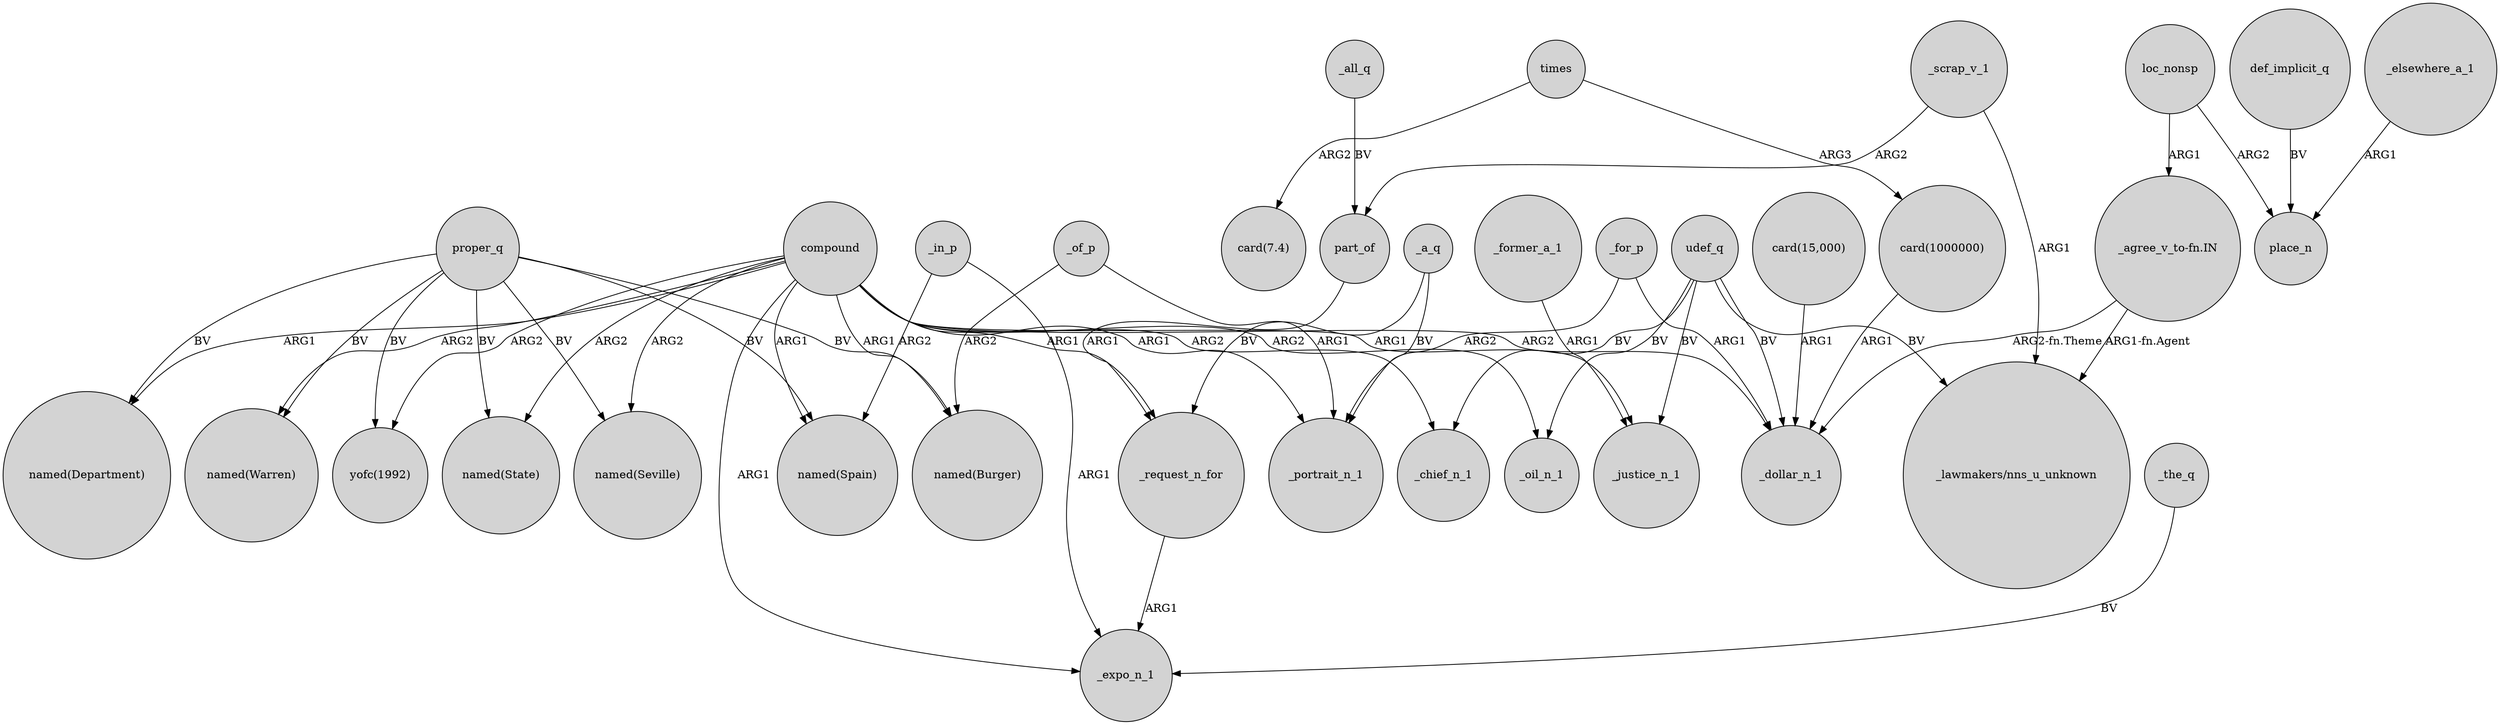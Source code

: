 digraph {
	node [shape=circle style=filled]
	compound -> "named(Warren)" [label=ARG2]
	_in_p -> _expo_n_1 [label=ARG1]
	"card(1000000)" -> _dollar_n_1 [label=ARG1]
	_request_n_for -> _expo_n_1 [label=ARG1]
	compound -> "yofc(1992)" [label=ARG2]
	_for_p -> _portrait_n_1 [label=ARG2]
	proper_q -> "named(Warren)" [label=BV]
	_in_p -> "named(Spain)" [label=ARG2]
	_of_p -> _portrait_n_1 [label=ARG1]
	_all_q -> part_of [label=BV]
	proper_q -> "named(Burger)" [label=BV]
	"_agree_v_to-fn.IN" -> "_lawmakers/nns_u_unknown" [label="ARG1-fn.Agent"]
	part_of -> _request_n_for [label=ARG1]
	udef_q -> "_lawmakers/nns_u_unknown" [label=BV]
	proper_q -> "yofc(1992)" [label=BV]
	compound -> _justice_n_1 [label=ARG1]
	def_implicit_q -> place_n [label=BV]
	_scrap_v_1 -> part_of [label=ARG2]
	_a_q -> _portrait_n_1 [label=BV]
	_former_a_1 -> _justice_n_1 [label=ARG1]
	_a_q -> _request_n_for [label=BV]
	compound -> _chief_n_1 [label=ARG2]
	loc_nonsp -> "_agree_v_to-fn.IN" [label=ARG1]
	compound -> "named(State)" [label=ARG2]
	compound -> _oil_n_1 [label=ARG2]
	compound -> _request_n_for [label=ARG1]
	compound -> _expo_n_1 [label=ARG1]
	udef_q -> _chief_n_1 [label=BV]
	_elsewhere_a_1 -> place_n [label=ARG1]
	times -> "card(1000000)" [label=ARG3]
	_the_q -> _expo_n_1 [label=BV]
	compound -> "named(Seville)" [label=ARG2]
	_of_p -> "named(Burger)" [label=ARG2]
	"_agree_v_to-fn.IN" -> _dollar_n_1 [label="ARG2-fn.Theme"]
	_for_p -> _dollar_n_1 [label=ARG1]
	compound -> "named(Burger)" [label=ARG1]
	compound -> _portrait_n_1 [label=ARG1]
	"card(15,000)" -> _dollar_n_1 [label=ARG1]
	udef_q -> _oil_n_1 [label=BV]
	compound -> "named(Spain)" [label=ARG1]
	udef_q -> _justice_n_1 [label=BV]
	loc_nonsp -> place_n [label=ARG2]
	proper_q -> "named(Spain)" [label=BV]
	proper_q -> "named(Seville)" [label=BV]
	proper_q -> "named(State)" [label=BV]
	_scrap_v_1 -> "_lawmakers/nns_u_unknown" [label=ARG1]
	compound -> "named(Department)" [label=ARG1]
	compound -> _dollar_n_1 [label=ARG2]
	proper_q -> "named(Department)" [label=BV]
	times -> "card(7.4)" [label=ARG2]
	udef_q -> _dollar_n_1 [label=BV]
}

